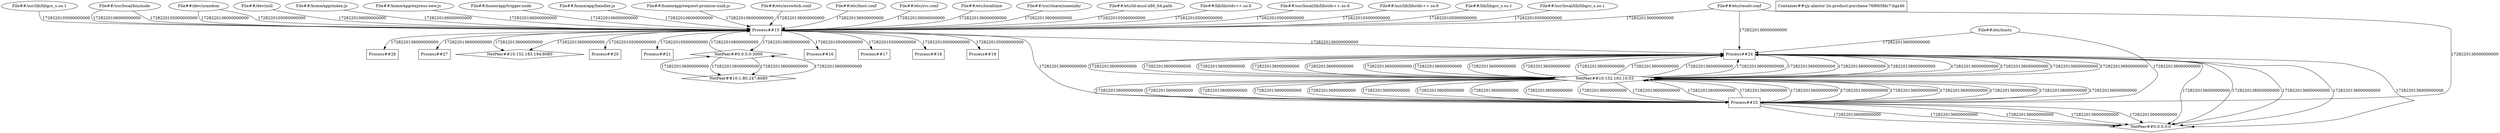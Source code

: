 digraph G {
	"File##/etc/ld-musl-x86_64.path"->"Process##15"[ label="1728220105000000000" ];
	"File##/lib/libstdc++.so.6"->"Process##15"[ label="1728220105000000000" ];
	"File##/usr/local/lib/libstdc++.so.6"->"Process##15"[ label="1728220105000000000" ];
	"File##/usr/lib/libstdc++.so.6"->"Process##15"[ label="1728220105000000000" ];
	"File##/lib/libgcc_s.so.1"->"Process##15"[ label="1728220105000000000" ];
	"File##/usr/local/lib/libgcc_s.so.1"->"Process##15"[ label="1728220105000000000" ];
	"File##/usr/lib/libgcc_s.so.1"->"Process##15"[ label="1728220105000000000" ];
	"Process##15"->"Process##16"[ label="1728220105000000000" ];
	"Process##15"->"Process##17"[ label="1728220105000000000" ];
	"Process##15"->"Process##18"[ label="1728220105000000000" ];
	"Process##15"->"Process##19"[ label="1728220105000000000" ];
	"Process##15"->"Process##20"[ label="1728220105000000000" ];
	"File##/usr/local/bin/node"->"Process##15"[ label="1728220105000000000" ];
	"File##/dev/urandom"->"Process##15"[ label="1728220105000000000" ];
	"Process##15"->"Process##21"[ label="1728220105000000000" ];
	"File##/dev/null"->"Process##15"[ label="1728220106000000000" ];
	"File##/home/app/index.js"->"Process##15"[ label="1728220106000000000" ];
	"File##/home/app/express-new.js"->"Process##15"[ label="1728220106000000000" ];
	"File##/usr/local/bin/node"->"Process##15"[ label="1728220106000000000" ];
	"File##/home/app/trigger.node"->"Process##15"[ label="1728220106000000000" ];
	"File##/home/app/handler.js"->"Process##15"[ label="1728220106000000000" ];
	"File##/home/app/request-promise-uuid.js"->"Process##15"[ label="1728220106000000000" ];
	"Process##15"->"NetPeer##0.0.0.0:3000"[ label="1728220108000000000" ];
	"NetPeer##0.0.0.0:3000"->"Process##15"[ label="1728220108000000000" ];
	"NetPeer##0.0.0.0:3000"->"NetPeer##10.1.80.247:8080"[ label="1728220136000000000" ];
	"NetPeer##10.1.80.247:8080"->"NetPeer##0.0.0.0:3000"[ label="1728220136000000000" ];
	"NetPeer##0.0.0.0:3000"->"NetPeer##10.1.80.247:8080"[ label="1728220136000000000" ];
	"NetPeer##10.1.80.247:8080"->"NetPeer##0.0.0.0:3000"[ label="1728220136000000000" ];
	"File##/etc/resolv.conf"->"Process##15"[ label="1728220136000000000" ];
	"File##/etc/nsswitch.conf"->"Process##15"[ label="1728220136000000000" ];
	"File##/etc/host.conf"->"Process##15"[ label="1728220136000000000" ];
	"File##/etc/svc.conf"->"Process##15"[ label="1728220136000000000" ];
	"File##/dev/urandom"->"Process##15"[ label="1728220136000000000" ];
	"Process##15"->"Process##24"[ label="1728220136000000000" ];
	"Process##15"->"Process##25"[ label="1728220136000000000" ];
	"Process##15"->"Process##26"[ label="1728220136000000000" ];
	"Process##15"->"Process##27"[ label="1728220136000000000" ];
	"Process##15"->"NetPeer##10.152.183.194:8080"[ label="1728220136000000000" ];
	"Process##15"->"NetPeer##10.152.183.194:8080"[ label="1728220136000000000" ];
	"File##/etc/localtime"->"Process##15"[ label="1728220136000000000" ];
	"File##/usr/share/zoneinfo/"->"Process##15"[ label="1728220136000000000" ];
	"File##/etc/hosts"->"Process##24"[ label="1728220136000000000" ];
	"File##/etc/resolv.conf"->"Process##24"[ label="1728220136000000000" ];
	"Process##24"->"NetPeer##0.0.0.0:0"[ label="1728220136000000000" ];
	"Process##24"->"NetPeer##10.152.183.10:53"[ label="1728220136000000000" ];
	"Process##24"->"NetPeer##10.152.183.10:53"[ label="1728220136000000000" ];
	"NetPeer##10.152.183.10:53"->"Process##24"[ label="1728220136000000000" ];
	"NetPeer##10.152.183.10:53"->"Process##24"[ label="1728220136000000000" ];
	"Process##24"->"NetPeer##0.0.0.0:0"[ label="1728220136000000000" ];
	"Process##24"->"NetPeer##10.152.183.10:53"[ label="1728220136000000000" ];
	"Process##24"->"NetPeer##10.152.183.10:53"[ label="1728220136000000000" ];
	"NetPeer##10.152.183.10:53"->"Process##24"[ label="1728220136000000000" ];
	"NetPeer##10.152.183.10:53"->"Process##24"[ label="1728220136000000000" ];
	"Process##24"->"NetPeer##0.0.0.0:0"[ label="1728220136000000000" ];
	"Process##24"->"NetPeer##10.152.183.10:53"[ label="1728220136000000000" ];
	"Process##24"->"NetPeer##10.152.183.10:53"[ label="1728220136000000000" ];
	"NetPeer##10.152.183.10:53"->"Process##24"[ label="1728220136000000000" ];
	"NetPeer##10.152.183.10:53"->"Process##24"[ label="1728220136000000000" ];
	"Process##24"->"NetPeer##0.0.0.0:0"[ label="1728220136000000000" ];
	"Process##24"->"NetPeer##10.152.183.10:53"[ label="1728220136000000000" ];
	"Process##24"->"NetPeer##10.152.183.10:53"[ label="1728220136000000000" ];
	"NetPeer##10.152.183.10:53"->"Process##24"[ label="1728220136000000000" ];
	"NetPeer##10.152.183.10:53"->"Process##24"[ label="1728220136000000000" ];
	"Process##24"->"NetPeer##0.0.0.0:0"[ label="1728220136000000000" ];
	"Process##24"->"NetPeer##10.152.183.10:53"[ label="1728220136000000000" ];
	"Process##24"->"NetPeer##10.152.183.10:53"[ label="1728220136000000000" ];
	"NetPeer##10.152.183.10:53"->"Process##24"[ label="1728220136000000000" ];
	"NetPeer##10.152.183.10:53"->"Process##24"[ label="1728220136000000000" ];
	"File##/etc/hosts"->"Process##25"[ label="1728220136000000000" ];
	"File##/etc/resolv.conf"->"Process##25"[ label="1728220136000000000" ];
	"Process##25"->"NetPeer##0.0.0.0:0"[ label="1728220136000000000" ];
	"Process##25"->"NetPeer##10.152.183.10:53"[ label="1728220136000000000" ];
	"Process##25"->"NetPeer##10.152.183.10:53"[ label="1728220136000000000" ];
	"NetPeer##10.152.183.10:53"->"Process##25"[ label="1728220136000000000" ];
	"NetPeer##10.152.183.10:53"->"Process##25"[ label="1728220136000000000" ];
	"Process##25"->"NetPeer##0.0.0.0:0"[ label="1728220136000000000" ];
	"Process##25"->"NetPeer##10.152.183.10:53"[ label="1728220136000000000" ];
	"Process##25"->"NetPeer##10.152.183.10:53"[ label="1728220136000000000" ];
	"NetPeer##10.152.183.10:53"->"Process##25"[ label="1728220136000000000" ];
	"NetPeer##10.152.183.10:53"->"Process##25"[ label="1728220136000000000" ];
	"Process##25"->"NetPeer##0.0.0.0:0"[ label="1728220136000000000" ];
	"Process##25"->"NetPeer##10.152.183.10:53"[ label="1728220136000000000" ];
	"Process##25"->"NetPeer##10.152.183.10:53"[ label="1728220136000000000" ];
	"NetPeer##10.152.183.10:53"->"Process##25"[ label="1728220136000000000" ];
	"NetPeer##10.152.183.10:53"->"Process##25"[ label="1728220136000000000" ];
	"Process##25"->"NetPeer##0.0.0.0:0"[ label="1728220136000000000" ];
	"Process##25"->"NetPeer##10.152.183.10:53"[ label="1728220136000000000" ];
	"Process##25"->"NetPeer##10.152.183.10:53"[ label="1728220136000000000" ];
	"NetPeer##10.152.183.10:53"->"Process##25"[ label="1728220136000000000" ];
	"NetPeer##10.152.183.10:53"->"Process##25"[ label="1728220136000000000" ];
	"Process##25"->"NetPeer##0.0.0.0:0"[ label="1728220136000000000" ];
	"Process##25"->"NetPeer##10.152.183.10:53"[ label="1728220136000000000" ];
	"Process##25"->"NetPeer##10.152.183.10:53"[ label="1728220136000000000" ];
	"NetPeer##10.152.183.10:53"->"Process##25"[ label="1728220136000000000" ];
	"NetPeer##10.152.183.10:53"->"Process##25"[ label="1728220136000000000" ];
	"Container##zjy-alastor-2n-product-purchase-76f665fdc7-bgx46" [ shape="box" ];
	"File##/dev/null" [ shape="ellipse" ];
	"File##/dev/urandom" [ shape="ellipse" ];
	"File##/etc/host.conf" [ shape="ellipse" ];
	"File##/etc/hosts" [ shape="ellipse" ];
	"File##/etc/ld-musl-x86_64.path" [ shape="ellipse" ];
	"File##/etc/localtime" [ shape="ellipse" ];
	"File##/etc/nsswitch.conf" [ shape="ellipse" ];
	"File##/etc/resolv.conf" [ shape="ellipse" ];
	"File##/etc/svc.conf" [ shape="ellipse" ];
	"File##/home/app/express-new.js" [ shape="ellipse" ];
	"File##/home/app/handler.js" [ shape="ellipse" ];
	"File##/home/app/index.js" [ shape="ellipse" ];
	"File##/home/app/request-promise-uuid.js" [ shape="ellipse" ];
	"File##/home/app/trigger.node" [ shape="ellipse" ];
	"File##/lib/libgcc_s.so.1" [ shape="ellipse" ];
	"File##/lib/libstdc++.so.6" [ shape="ellipse" ];
	"File##/usr/lib/libgcc_s.so.1" [ shape="ellipse" ];
	"File##/usr/lib/libstdc++.so.6" [ shape="ellipse" ];
	"File##/usr/local/bin/node" [ shape="ellipse" ];
	"File##/usr/local/lib/libgcc_s.so.1" [ shape="ellipse" ];
	"File##/usr/local/lib/libstdc++.so.6" [ shape="ellipse" ];
	"File##/usr/share/zoneinfo/" [ shape="ellipse" ];
	"NetPeer##0.0.0.0:0" [ shape="diamond" ];
	"NetPeer##0.0.0.0:3000" [ shape="diamond" ];
	"NetPeer##10.1.80.247:8080" [ shape="diamond" ];
	"NetPeer##10.152.183.10:53" [ shape="diamond" ];
	"NetPeer##10.152.183.194:8080" [ shape="diamond" ];
	"Process##15" [ shape="box" ];
	"Process##16" [ shape="box" ];
	"Process##17" [ shape="box" ];
	"Process##18" [ shape="box" ];
	"Process##19" [ shape="box" ];
	"Process##20" [ shape="box" ];
	"Process##21" [ shape="box" ];
	"Process##24" [ shape="box" ];
	"Process##25" [ shape="box" ];
	"Process##26" [ shape="box" ];
	"Process##27" [ shape="box" ];

}
